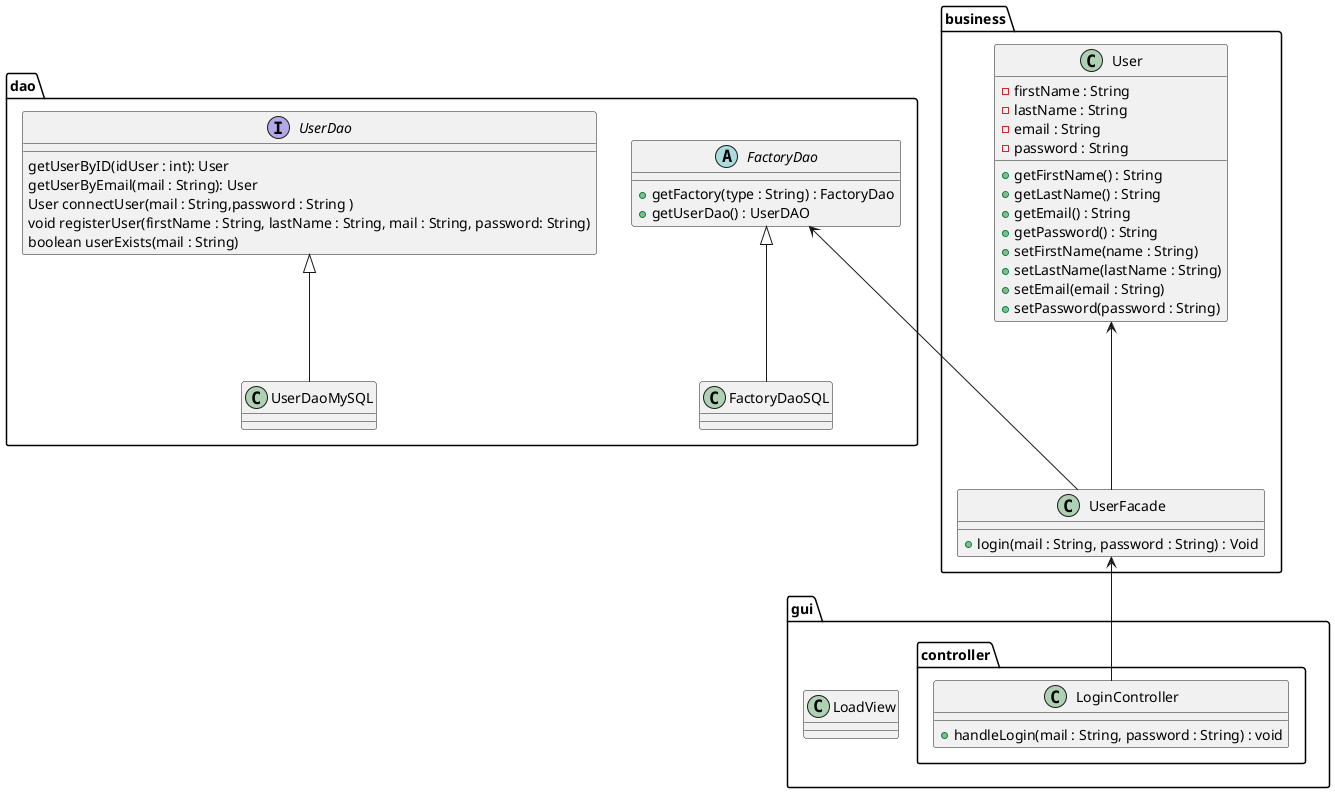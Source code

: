 @startuml

package dao {
    abstract FactoryDao{
        + getFactory(type : String) : FactoryDao
        + getUserDao() : UserDAO
    }

    class FactoryDaoSQL{
    }

    interface UserDao{
        getUserByID(idUser : int): User
        getUserByEmail(mail : String): User
        User connectUser(mail : String,password : String )
        void registerUser(firstName : String, lastName : String, mail : String, password: String)
        boolean userExists(mail : String)
    }
    class UserDaoMySQL
    FactoryDao <|-- FactoryDaoSQL
    UserDao <|-- UserDaoMySQL
}

package business{
    class UserFacade{
        +login(mail : String, password : String) : Void
    }
    class User{
        -firstName : String
        -lastName : String
        -email : String
        -password : String
        +getFirstName() : String
        +getLastName() : String
        +getEmail() : String
        +getPassword() : String
        +setFirstName(name : String)
        +setLastName(lastName : String)
        +setEmail(email : String)
        +setPassword(password : String)
    }
    FactoryDao <--- UserFacade
    User <--- UserFacade
}

package gui{
    class LoadView
    package controller{
        class LoginController{
            + handleLogin(mail : String, password : String) : void
        }
        UserFacade <-- LoginController
    }
}



@enduml